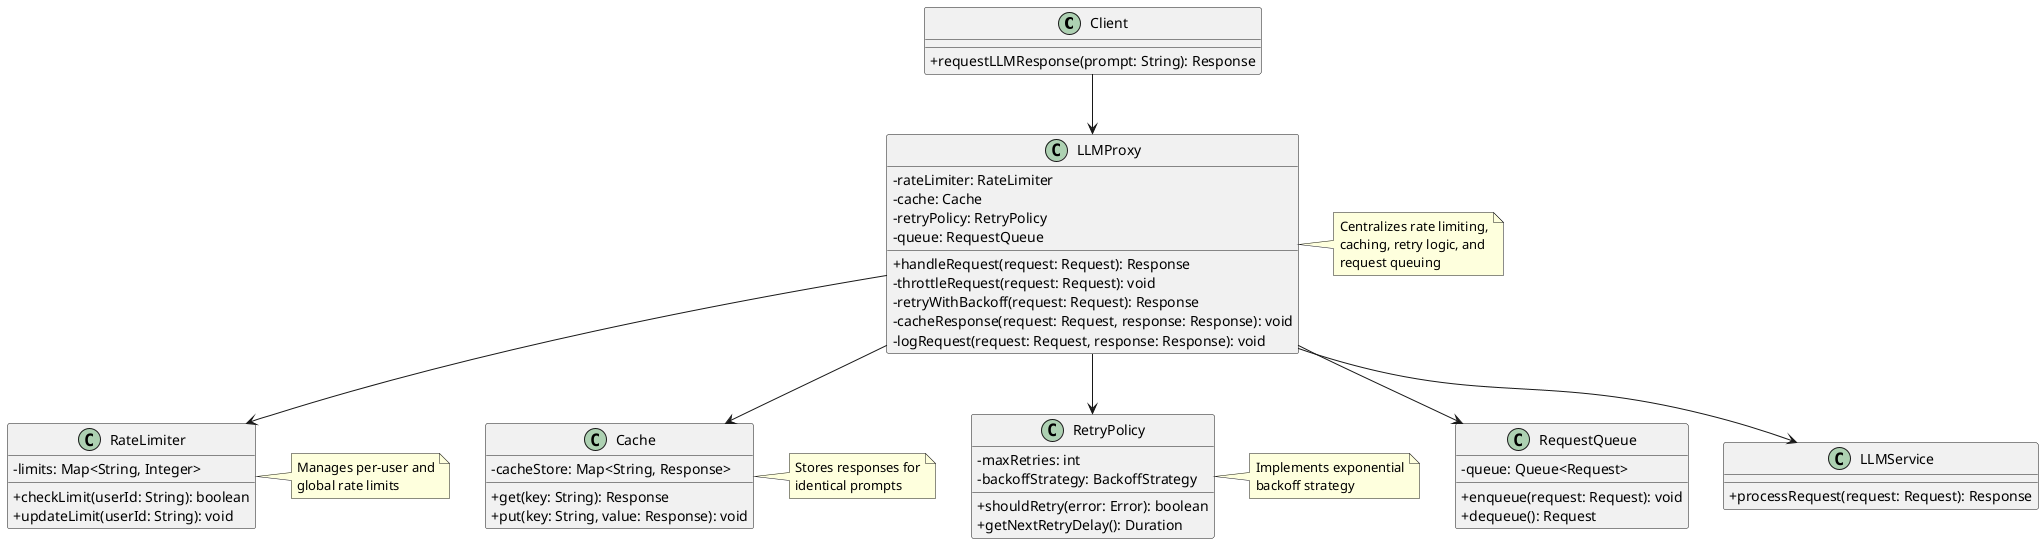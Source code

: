 @startuml Proxy for Rate-Limited Access Pattern - Class Diagram

skinparam classAttributeIconSize 0

class Client {
  + requestLLMResponse(prompt: String): Response
}

class LLMProxy {
  - rateLimiter: RateLimiter
  - cache: Cache
  - retryPolicy: RetryPolicy
  - queue: RequestQueue
  + handleRequest(request: Request): Response
  - throttleRequest(request: Request): void
  - retryWithBackoff(request: Request): Response
  - cacheResponse(request: Request, response: Response): void
  - logRequest(request: Request, response: Response): void
}

class RateLimiter {
  - limits: Map<String, Integer>
  + checkLimit(userId: String): boolean
  + updateLimit(userId: String): void
}

class Cache {
  - cacheStore: Map<String, Response>
  + get(key: String): Response
  + put(key: String, value: Response): void
}

class RetryPolicy {
  - maxRetries: int
  - backoffStrategy: BackoffStrategy
  + shouldRetry(error: Error): boolean
  + getNextRetryDelay(): Duration
}

class RequestQueue {
  - queue: Queue<Request>
  + enqueue(request: Request): void
  + dequeue(): Request
}

class LLMService {
  + processRequest(request: Request): Response
}

Client --> LLMProxy
LLMProxy --> RateLimiter
LLMProxy --> Cache
LLMProxy --> RetryPolicy
LLMProxy --> RequestQueue
LLMProxy --> LLMService

note right of LLMProxy
  Centralizes rate limiting,
  caching, retry logic, and
  request queuing
end note

note right of RateLimiter
  Manages per-user and
  global rate limits
end note

note right of Cache
  Stores responses for
  identical prompts
end note

note right of RetryPolicy
  Implements exponential
  backoff strategy
end note

@enduml 